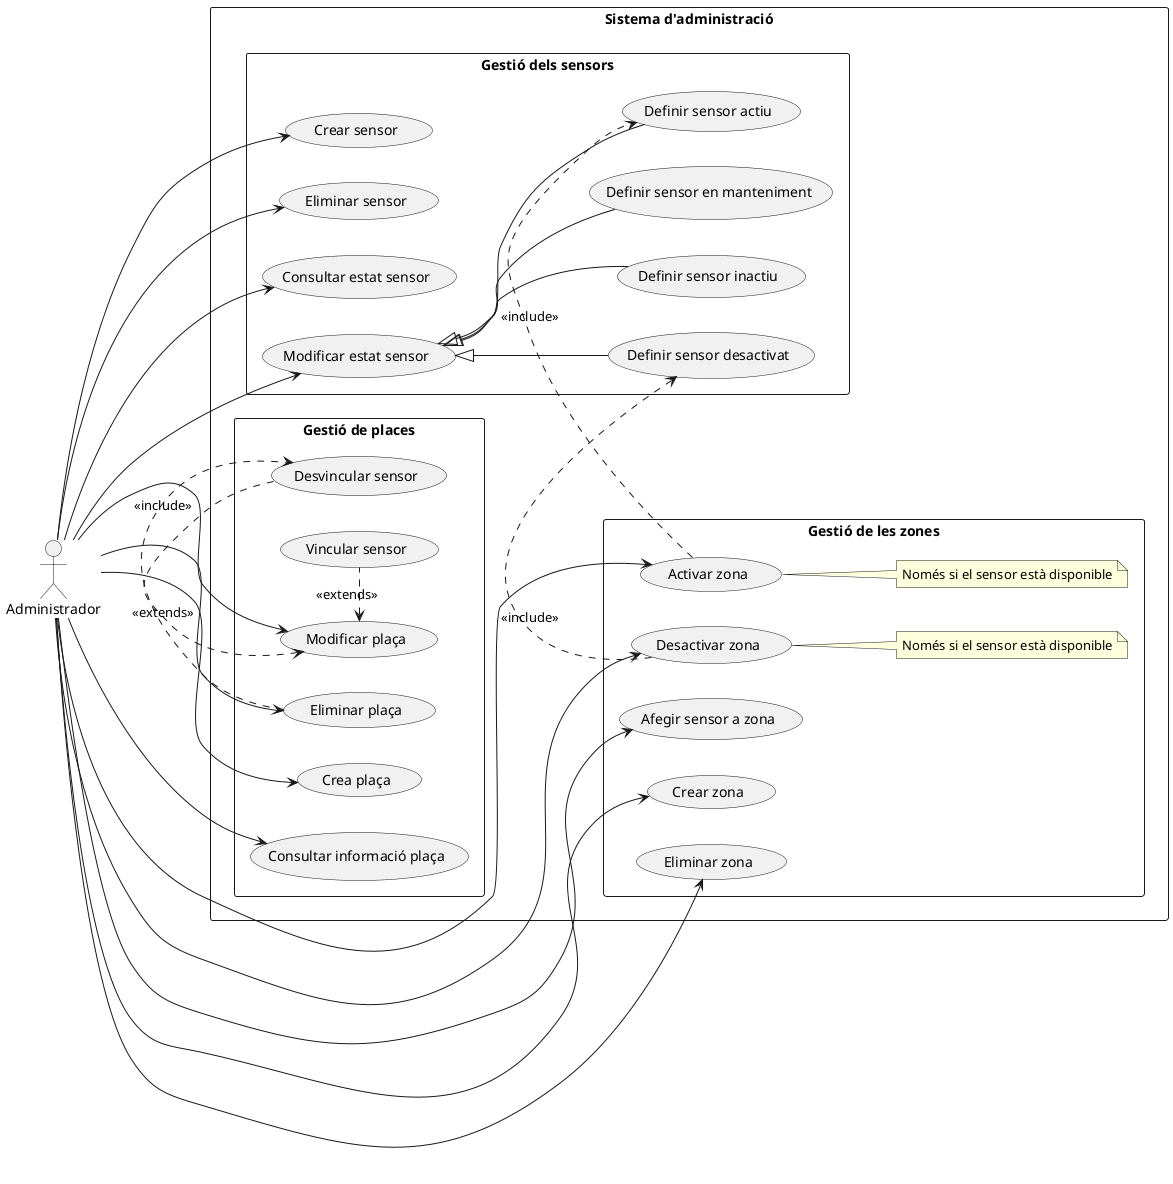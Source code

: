 @startuml free_lot
left to right direction

actor Administrador
rectangle "Sistema d'administració" {
   rectangle "Gestió dels sensors" {
      ' Sensor Use Cases '
      usecase "Crear sensor" as UC_Create_Sensor
      usecase "Eliminar sensor" as UC_Delete_Sensor
      usecase "Consultar estat sensor" as UC_Check_Status_Sensor
      usecase "Modificar estat sensor" as UC_Modify_Status_Sensor
         ' Modify Sensor Generalization
         usecase "Definir sensor actiu" as UC_Set_Active_Sensor
         usecase "Definir sensor desactivat" as UC_Set_Disabled_Sensor
         usecase "Definir sensor inactiu" as UC_Set_Inactive_Sensor
         usecase "Definir sensor en manteniment" as UC_Set_Maintenance_Sensor
         UC_Modify_Status_Sensor <|-- UC_Set_Active_Sensor
         UC_Modify_Status_Sensor <|-- UC_Set_Disabled_Sensor
         UC_Modify_Status_Sensor <|-- UC_Set_Inactive_Sensor
         UC_Modify_Status_Sensor <|-- UC_Set_Maintenance_Sensor
   }

   rectangle "Gestió de les zones" {
      ' Zone Use Cases '
      usecase "Afegir sensor a zona" as UC_Add_Sensor_to_Zone
      
      usecase "Crear zona" as UC_Create_Zone
      usecase "Eliminar zona" as UC_Delete_Zone
      usecase "Activar zona" as UC_Activate_Zone
      note right of UC_Activate_Zone
         Només si el sensor està disponible
      end note
      usecase "Desactivar zona" as UC_Disable_Zone
      note right of UC_Disable_Zone
         Només si el sensor està disponible
      end note
         UC_Activate_Zone .> UC_Set_Active_Sensor : <<include>>
         UC_Disable_Zone .> UC_Set_Disabled_Sensor : <<include>>
   }

   rectangle "Gestió de places" {
      ' Parking Lots Use Cases '
      usecase "Crea plaça" as UC_Create_Parking
      usecase "Modificar plaça" as UC_Modificar_Parking
         usecase "Vincular sensor" as UC_Bind_Sensor_to_Parking
         usecase "Desvincular sensor" as UC_Unbind_Sensor_to_Parking
         UC_Modificar_Parking <. UC_Bind_Sensor_to_Parking : <<extends>>
         UC_Modificar_Parking <. UC_Unbind_Sensor_to_Parking : <<extends>>
      usecase "Eliminar plaça" as UC_Delete_Parking
         UC_Delete_Parking .> UC_Unbind_Sensor_to_Parking : <<include>>
      usecase "Consultar informació plaça" as UC_Check_Parking
   }  
}

Administrador --> UC_Create_Sensor
Administrador --> UC_Delete_Sensor
Administrador --> UC_Modify_Status_Sensor
Administrador --> UC_Check_Status_Sensor

Administrador --> UC_Add_Sensor_to_Zone

Administrador --> UC_Create_Zone
Administrador --> UC_Delete_Zone
Administrador --> UC_Activate_Zone
Administrador --> UC_Disable_Zone

Administrador --> UC_Create_Parking
Administrador --> UC_Delete_Parking
Administrador --> UC_Modificar_Parking
Administrador --> UC_Check_Parking

@enduml